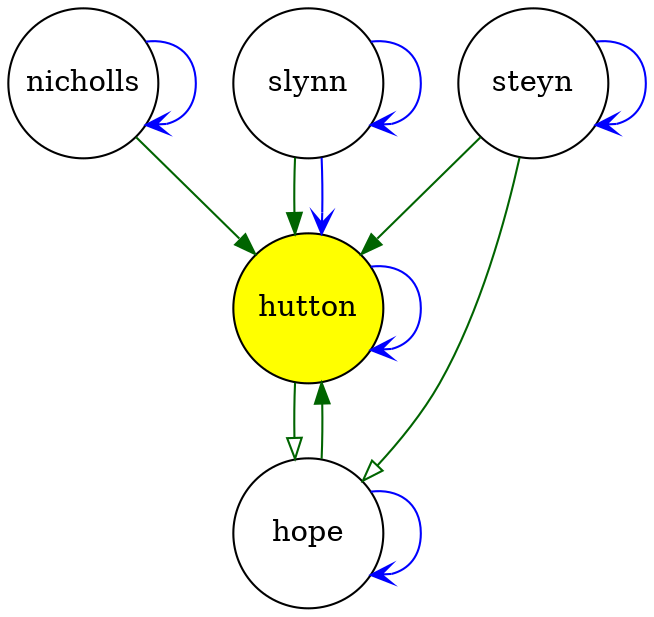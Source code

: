digraph case46 { 
 K=0.6 
 "nicholls" -> { "hutton" } [color="darkgreen", arrowhead="normal", penwidth=1, href="#6"]; 
 "nicholls" -> { "nicholls" } [color="blue", arrowhead="vee", penwidth=1, href="#6"]; 
 "slynn" -> { "hutton" } [color="darkgreen", arrowhead="normal", penwidth=1, href="#13"]; 
 "slynn" -> { "slynn" } [color="blue", arrowhead="vee", penwidth=1, href="#13"]; 
 "slynn" -> { "hutton" } [color="blue", arrowhead="vee", penwidth=1, href="#13"]; 
 "steyn" -> { "hutton" } [color="darkgreen", arrowhead="normal", penwidth=1, href="#18"]; 
 "steyn" -> { "steyn" } [color="blue", arrowhead="vee", penwidth=1, href="#18"]; 
 "steyn" -> { "hope" } [color="darkgreen", arrowhead="onormal", penwidth=1, href="#19"]; 
 "hope" -> { "hutton" } [color="darkgreen", arrowhead="normal", penwidth=1, href="#25"]; 
 "hope" -> { "hope" } [color="blue", arrowhead="vee", penwidth=1, href="#25"]; 
 "hutton" -> { "hope" } [color="darkgreen", arrowhead="onormal", penwidth=1, href="#360"]; 
 "hutton" -> { "hutton" } [color="blue", arrowhead="vee", penwidth=1, href="#373"]; 
 "nicholls" [shape="circle", fixedsize="true", height=1, width=1, style="filled", fillcolor="white", href="#nicholls"]; 
 "slynn" [shape="circle", fixedsize="true", height=1, width=1, style="filled", fillcolor="white", href="#slynn"]; 
 "steyn" [shape="circle", fixedsize="true", height=1, width=1, style="filled", fillcolor="white", href="#steyn"]; 
 "hope" [shape="circle", fixedsize="true", height=1, width=1, style="filled", fillcolor="white", href="#hope"]; 
 "hutton" [shape="circle", fixedsize="true", height=1, width=1, style="filled", fillcolor="yellow", href="#hutton"]; 

}